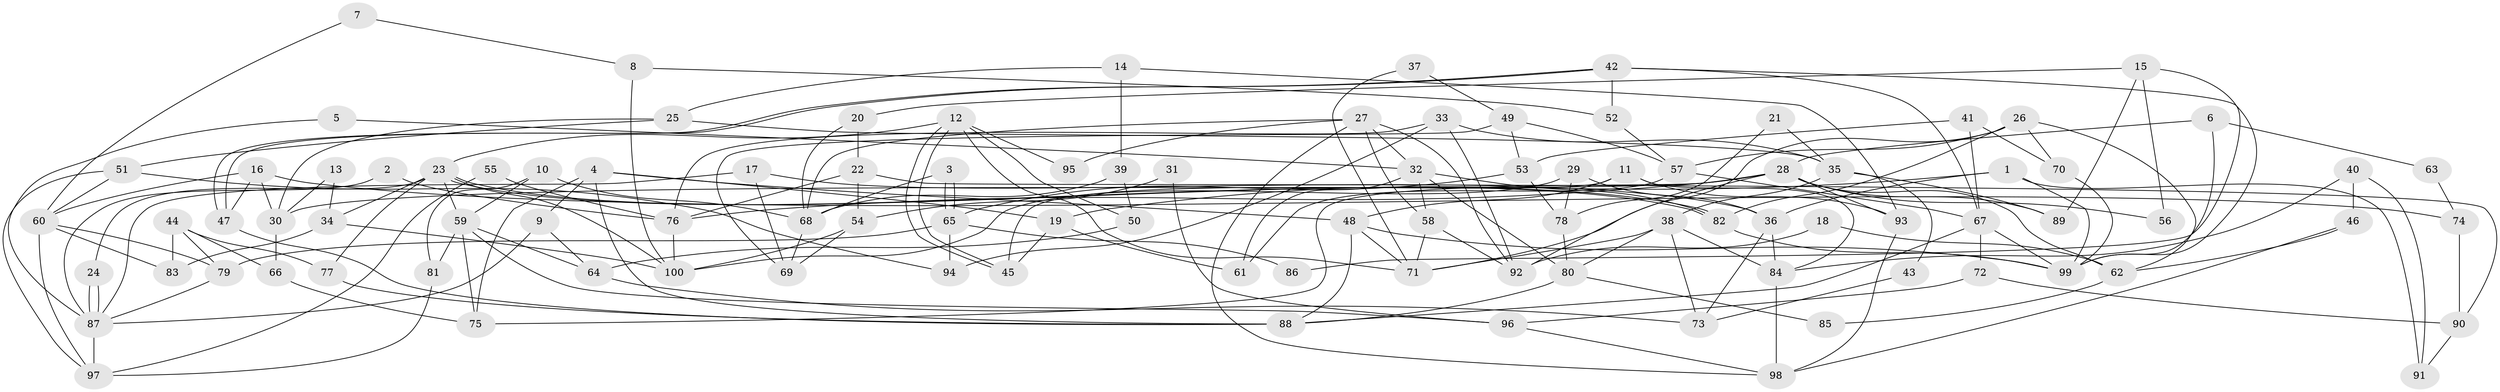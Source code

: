// Generated by graph-tools (version 1.1) at 2025/11/02/21/25 10:11:14]
// undirected, 100 vertices, 200 edges
graph export_dot {
graph [start="1"]
  node [color=gray90,style=filled];
  1;
  2;
  3;
  4;
  5;
  6;
  7;
  8;
  9;
  10;
  11;
  12;
  13;
  14;
  15;
  16;
  17;
  18;
  19;
  20;
  21;
  22;
  23;
  24;
  25;
  26;
  27;
  28;
  29;
  30;
  31;
  32;
  33;
  34;
  35;
  36;
  37;
  38;
  39;
  40;
  41;
  42;
  43;
  44;
  45;
  46;
  47;
  48;
  49;
  50;
  51;
  52;
  53;
  54;
  55;
  56;
  57;
  58;
  59;
  60;
  61;
  62;
  63;
  64;
  65;
  66;
  67;
  68;
  69;
  70;
  71;
  72;
  73;
  74;
  75;
  76;
  77;
  78;
  79;
  80;
  81;
  82;
  83;
  84;
  85;
  86;
  87;
  88;
  89;
  90;
  91;
  92;
  93;
  94;
  95;
  96;
  97;
  98;
  99;
  100;
  1 -- 19;
  1 -- 99;
  1 -- 36;
  1 -- 91;
  2 -- 87;
  2 -- 76;
  3 -- 65;
  3 -- 65;
  3 -- 68;
  4 -- 48;
  4 -- 9;
  4 -- 19;
  4 -- 75;
  4 -- 88;
  5 -- 32;
  5 -- 87;
  6 -- 28;
  6 -- 99;
  6 -- 63;
  7 -- 60;
  7 -- 8;
  8 -- 100;
  8 -- 52;
  9 -- 87;
  9 -- 64;
  10 -- 59;
  10 -- 68;
  10 -- 81;
  11 -- 48;
  11 -- 45;
  11 -- 84;
  11 -- 93;
  12 -- 45;
  12 -- 45;
  12 -- 71;
  12 -- 23;
  12 -- 50;
  12 -- 95;
  13 -- 34;
  13 -- 30;
  14 -- 39;
  14 -- 93;
  14 -- 25;
  15 -- 89;
  15 -- 20;
  15 -- 56;
  15 -- 86;
  16 -- 47;
  16 -- 60;
  16 -- 30;
  16 -- 74;
  17 -- 69;
  17 -- 36;
  17 -- 87;
  18 -- 92;
  18 -- 62;
  19 -- 61;
  19 -- 45;
  20 -- 68;
  20 -- 22;
  21 -- 35;
  21 -- 78;
  22 -- 90;
  22 -- 76;
  22 -- 54;
  23 -- 82;
  23 -- 82;
  23 -- 24;
  23 -- 34;
  23 -- 59;
  23 -- 77;
  23 -- 100;
  24 -- 87;
  24 -- 87;
  25 -- 30;
  25 -- 35;
  25 -- 51;
  26 -- 70;
  26 -- 92;
  26 -- 57;
  26 -- 62;
  26 -- 82;
  27 -- 92;
  27 -- 98;
  27 -- 32;
  27 -- 58;
  27 -- 68;
  27 -- 95;
  28 -- 71;
  28 -- 75;
  28 -- 30;
  28 -- 56;
  28 -- 62;
  28 -- 76;
  28 -- 89;
  28 -- 93;
  29 -- 100;
  29 -- 36;
  29 -- 78;
  30 -- 66;
  31 -- 96;
  31 -- 54;
  32 -- 82;
  32 -- 58;
  32 -- 61;
  32 -- 80;
  33 -- 35;
  33 -- 94;
  33 -- 76;
  33 -- 92;
  34 -- 100;
  34 -- 83;
  35 -- 38;
  35 -- 43;
  35 -- 89;
  36 -- 84;
  36 -- 73;
  37 -- 71;
  37 -- 49;
  38 -- 71;
  38 -- 80;
  38 -- 73;
  38 -- 84;
  39 -- 50;
  39 -- 68;
  40 -- 46;
  40 -- 84;
  40 -- 91;
  41 -- 53;
  41 -- 67;
  41 -- 70;
  42 -- 47;
  42 -- 47;
  42 -- 99;
  42 -- 52;
  42 -- 67;
  43 -- 73;
  44 -- 79;
  44 -- 83;
  44 -- 66;
  44 -- 77;
  46 -- 62;
  46 -- 98;
  47 -- 88;
  48 -- 99;
  48 -- 88;
  48 -- 71;
  49 -- 53;
  49 -- 57;
  49 -- 69;
  50 -- 64;
  51 -- 97;
  51 -- 60;
  51 -- 94;
  52 -- 57;
  53 -- 78;
  53 -- 65;
  54 -- 100;
  54 -- 69;
  55 -- 97;
  55 -- 76;
  57 -- 67;
  57 -- 61;
  58 -- 71;
  58 -- 92;
  59 -- 75;
  59 -- 64;
  59 -- 81;
  59 -- 96;
  60 -- 97;
  60 -- 79;
  60 -- 83;
  62 -- 85;
  63 -- 74;
  64 -- 73;
  65 -- 79;
  65 -- 86;
  65 -- 94;
  66 -- 75;
  67 -- 88;
  67 -- 72;
  67 -- 99;
  68 -- 69;
  70 -- 99;
  72 -- 96;
  72 -- 90;
  74 -- 90;
  76 -- 100;
  77 -- 88;
  78 -- 80;
  79 -- 87;
  80 -- 88;
  80 -- 85;
  81 -- 97;
  82 -- 99;
  84 -- 98;
  87 -- 97;
  90 -- 91;
  93 -- 98;
  96 -- 98;
}
